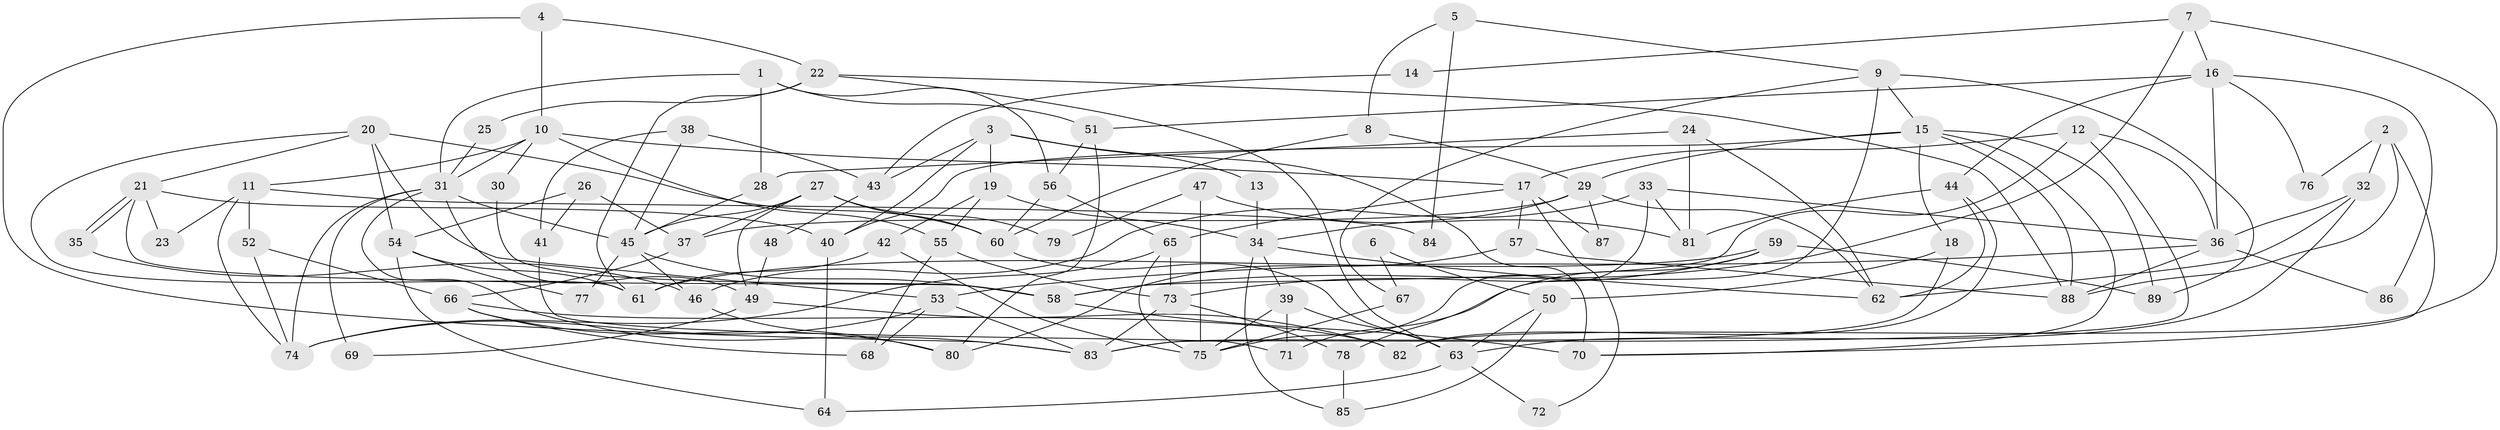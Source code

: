 // coarse degree distribution, {4: 0.18867924528301888, 6: 0.11320754716981132, 8: 0.07547169811320754, 7: 0.11320754716981132, 2: 0.1509433962264151, 5: 0.16981132075471697, 11: 0.03773584905660377, 9: 0.018867924528301886, 3: 0.11320754716981132, 10: 0.018867924528301886}
// Generated by graph-tools (version 1.1) at 2025/18/03/04/25 18:18:33]
// undirected, 89 vertices, 178 edges
graph export_dot {
graph [start="1"]
  node [color=gray90,style=filled];
  1;
  2;
  3;
  4;
  5;
  6;
  7;
  8;
  9;
  10;
  11;
  12;
  13;
  14;
  15;
  16;
  17;
  18;
  19;
  20;
  21;
  22;
  23;
  24;
  25;
  26;
  27;
  28;
  29;
  30;
  31;
  32;
  33;
  34;
  35;
  36;
  37;
  38;
  39;
  40;
  41;
  42;
  43;
  44;
  45;
  46;
  47;
  48;
  49;
  50;
  51;
  52;
  53;
  54;
  55;
  56;
  57;
  58;
  59;
  60;
  61;
  62;
  63;
  64;
  65;
  66;
  67;
  68;
  69;
  70;
  71;
  72;
  73;
  74;
  75;
  76;
  77;
  78;
  79;
  80;
  81;
  82;
  83;
  84;
  85;
  86;
  87;
  88;
  89;
  1 -- 31;
  1 -- 56;
  1 -- 28;
  1 -- 51;
  2 -- 32;
  2 -- 88;
  2 -- 70;
  2 -- 76;
  3 -- 19;
  3 -- 40;
  3 -- 13;
  3 -- 43;
  3 -- 70;
  4 -- 22;
  4 -- 83;
  4 -- 10;
  5 -- 8;
  5 -- 9;
  5 -- 84;
  6 -- 50;
  6 -- 67;
  7 -- 58;
  7 -- 82;
  7 -- 14;
  7 -- 16;
  8 -- 29;
  8 -- 60;
  9 -- 15;
  9 -- 89;
  9 -- 67;
  9 -- 71;
  10 -- 11;
  10 -- 17;
  10 -- 30;
  10 -- 31;
  10 -- 55;
  11 -- 52;
  11 -- 74;
  11 -- 23;
  11 -- 84;
  12 -- 58;
  12 -- 17;
  12 -- 36;
  12 -- 83;
  13 -- 34;
  14 -- 43;
  15 -- 70;
  15 -- 88;
  15 -- 18;
  15 -- 29;
  15 -- 40;
  15 -- 89;
  16 -- 51;
  16 -- 36;
  16 -- 44;
  16 -- 76;
  16 -- 86;
  17 -- 65;
  17 -- 57;
  17 -- 72;
  17 -- 87;
  18 -- 83;
  18 -- 50;
  19 -- 55;
  19 -- 34;
  19 -- 42;
  20 -- 21;
  20 -- 61;
  20 -- 53;
  20 -- 54;
  20 -- 60;
  21 -- 58;
  21 -- 35;
  21 -- 35;
  21 -- 23;
  21 -- 40;
  22 -- 61;
  22 -- 63;
  22 -- 25;
  22 -- 88;
  24 -- 81;
  24 -- 28;
  24 -- 62;
  25 -- 31;
  26 -- 54;
  26 -- 37;
  26 -- 41;
  27 -- 45;
  27 -- 49;
  27 -- 37;
  27 -- 60;
  27 -- 79;
  28 -- 45;
  29 -- 62;
  29 -- 34;
  29 -- 37;
  29 -- 87;
  30 -- 58;
  31 -- 83;
  31 -- 45;
  31 -- 49;
  31 -- 69;
  31 -- 74;
  32 -- 36;
  32 -- 63;
  32 -- 62;
  33 -- 36;
  33 -- 75;
  33 -- 46;
  33 -- 81;
  34 -- 62;
  34 -- 39;
  34 -- 85;
  35 -- 46;
  36 -- 53;
  36 -- 86;
  36 -- 88;
  37 -- 66;
  38 -- 45;
  38 -- 41;
  38 -- 43;
  39 -- 63;
  39 -- 71;
  39 -- 75;
  40 -- 64;
  41 -- 71;
  42 -- 75;
  42 -- 61;
  43 -- 48;
  44 -- 62;
  44 -- 81;
  44 -- 82;
  45 -- 46;
  45 -- 58;
  45 -- 77;
  46 -- 80;
  47 -- 81;
  47 -- 75;
  47 -- 79;
  48 -- 49;
  49 -- 82;
  49 -- 69;
  50 -- 85;
  50 -- 63;
  51 -- 56;
  51 -- 80;
  52 -- 66;
  52 -- 74;
  53 -- 68;
  53 -- 74;
  53 -- 83;
  54 -- 64;
  54 -- 61;
  54 -- 77;
  55 -- 68;
  55 -- 73;
  56 -- 65;
  56 -- 60;
  57 -- 88;
  57 -- 80;
  58 -- 70;
  59 -- 73;
  59 -- 61;
  59 -- 78;
  59 -- 89;
  60 -- 63;
  63 -- 64;
  63 -- 72;
  65 -- 73;
  65 -- 74;
  65 -- 75;
  66 -- 80;
  66 -- 68;
  66 -- 82;
  67 -- 75;
  73 -- 83;
  73 -- 78;
  78 -- 85;
}
